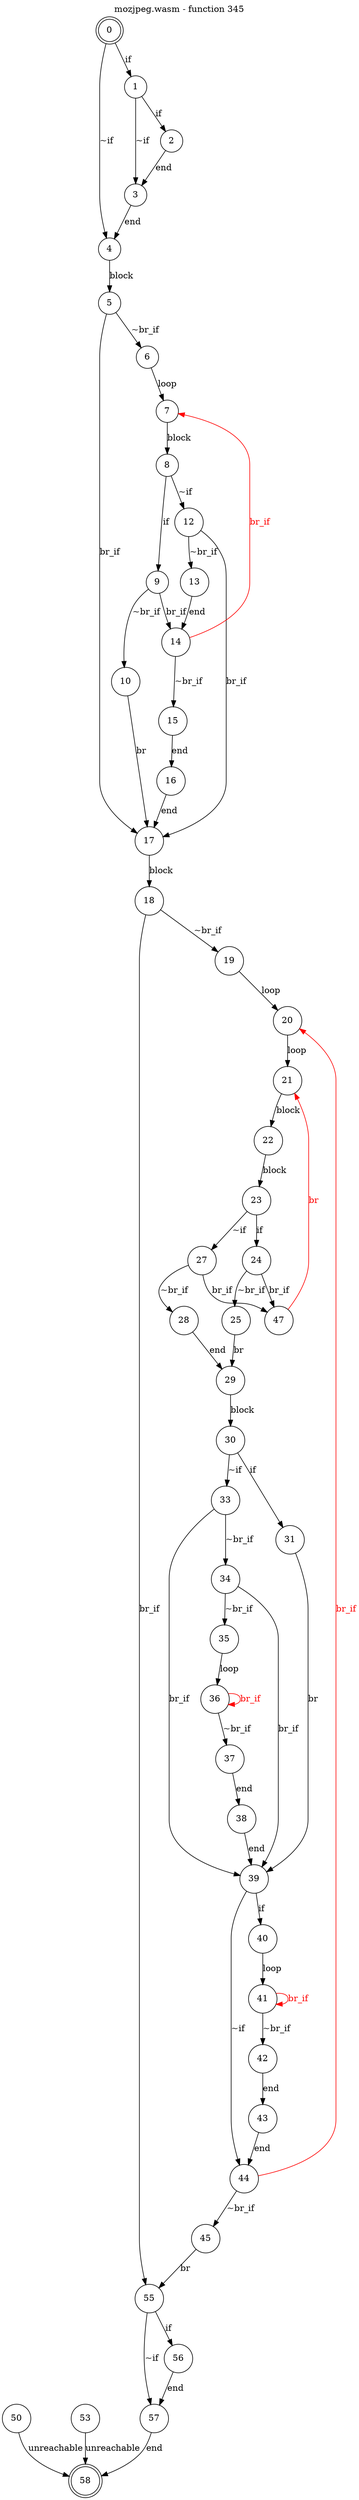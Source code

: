digraph finite_state_machine {
    label = "mozjpeg.wasm - function 345"
    labelloc =  t
    labelfontsize = 16
    labelfontcolor = black
    labelfontname = "Helvetica"
    node [shape = doublecircle]; 0 58;
    node [shape = circle];
    0 -> 1[label="if"];
    0 -> 4[label="~if"];
    1 -> 2[label="if"];
    1 -> 3[label="~if"];
    2 -> 3[label="end"];
    3 -> 4[label="end"];
    4 -> 5[label="block"];
    5 -> 6[label="~br_if"];
    5 -> 17[label="br_if"];
    6 -> 7[label="loop"];
    7 -> 8[label="block"];
    8 -> 9[label="if"];
    8 -> 12[label="~if"];
    9 -> 10[label="~br_if"];
    9 -> 14[label="br_if"];
    10 -> 17[label="br"];
    12 -> 13[label="~br_if"];
    12 -> 17[label="br_if"];
    13 -> 14[label="end"];
    14 -> 15[label="~br_if"];
    14 -> 7[color="red" fontcolor="red" label="br_if"];
    15 -> 16[label="end"];
    16 -> 17[label="end"];
    17 -> 18[label="block"];
    18 -> 19[label="~br_if"];
    18 -> 55[label="br_if"];
    19 -> 20[label="loop"];
    20 -> 21[label="loop"];
    21 -> 22[label="block"];
    22 -> 23[label="block"];
    23 -> 24[label="if"];
    23 -> 27[label="~if"];
    24 -> 25[label="~br_if"];
    24 -> 47[label="br_if"];
    25 -> 29[label="br"];
    27 -> 28[label="~br_if"];
    27 -> 47[label="br_if"];
    28 -> 29[label="end"];
    29 -> 30[label="block"];
    30 -> 31[label="if"];
    30 -> 33[label="~if"];
    31 -> 39[label="br"];
    33 -> 34[label="~br_if"];
    33 -> 39[label="br_if"];
    34 -> 35[label="~br_if"];
    34 -> 39[label="br_if"];
    35 -> 36[label="loop"];
    36 -> 37[label="~br_if"];
    36 -> 36[color="red" fontcolor="red" label="br_if"];
    37 -> 38[label="end"];
    38 -> 39[label="end"];
    39 -> 40[label="if"];
    39 -> 44[label="~if"];
    40 -> 41[label="loop"];
    41 -> 42[label="~br_if"];
    41 -> 41[color="red" fontcolor="red" label="br_if"];
    42 -> 43[label="end"];
    43 -> 44[label="end"];
    44 -> 45[label="~br_if"];
    44 -> 20[color="red" fontcolor="red" label="br_if"];
    45 -> 55[label="br"];
    47 -> 21[color="red" fontcolor="red" label="br"];
    50 -> 58[label="unreachable"];
    53 -> 58[label="unreachable"];
    55 -> 56[label="if"];
    55 -> 57[label="~if"];
    56 -> 57[label="end"];
    57 -> 58[label="end"];
}
